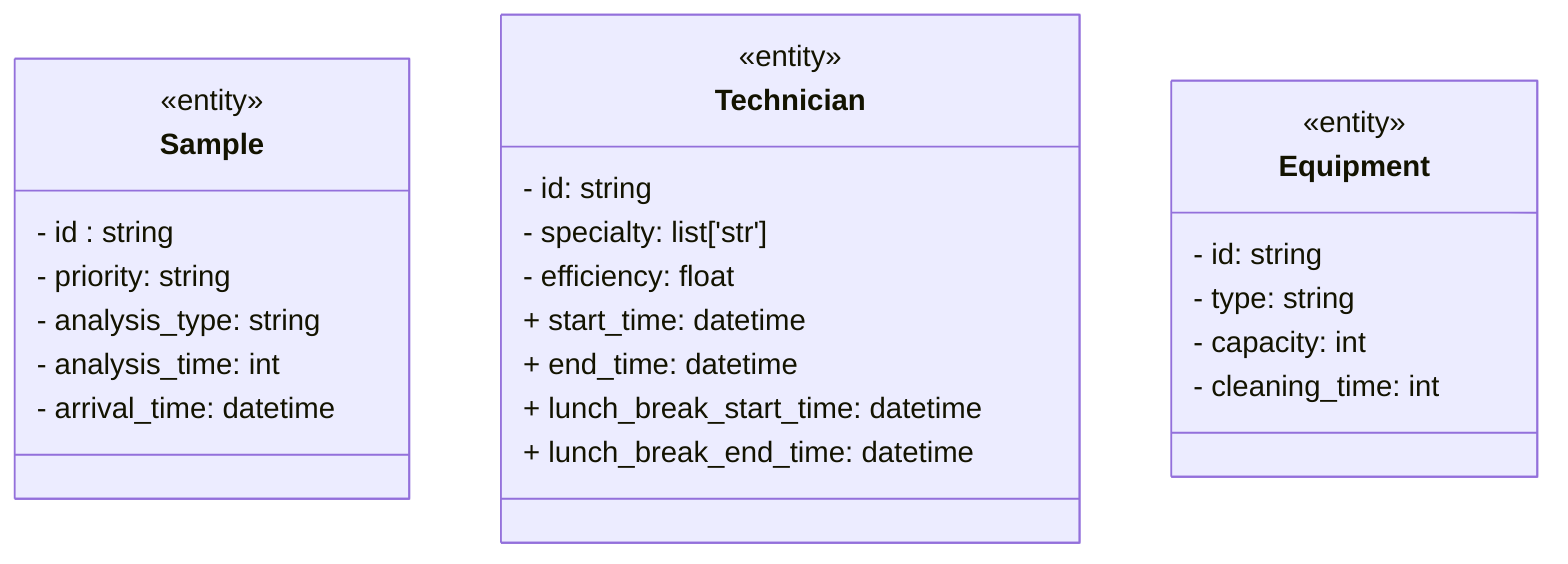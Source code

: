 classDiagram
    %% ==========================================
    %% COUCHE DOMAINE - ENTITÉS
    %% ==========================================
    class Sample {
        <<entity>>
        - id : string
        - priority: string
        - analysis_type: string
        - analysis_time: int
        - arrival_time: datetime
    }
    
    class Technician {
		    <<entity>>
		    - id: string
		    - specialty: list['str']
		    - efficiency: float
		    + start_time: datetime
		    + end_time: datetime
		    + lunch_break_start_time: datetime
		    + lunch_break_end_time: datetime
    }
    
    class Equipment {
		    <<entity>>
		    - id: string
		    - type: string
		    - capacity: int
		    - cleaning_time: int
    }